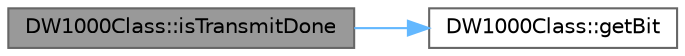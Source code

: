 digraph "DW1000Class::isTransmitDone"
{
 // LATEX_PDF_SIZE
  bgcolor="transparent";
  edge [fontname=Helvetica,fontsize=10,labelfontname=Helvetica,labelfontsize=10];
  node [fontname=Helvetica,fontsize=10,shape=box,height=0.2,width=0.4];
  rankdir="LR";
  Node1 [id="Node000001",label="DW1000Class::isTransmitDone",height=0.2,width=0.4,color="gray40", fillcolor="grey60", style="filled", fontcolor="black",tooltip=" "];
  Node1 -> Node2 [id="edge2_Node000001_Node000002",color="steelblue1",style="solid",tooltip=" "];
  Node2 [id="Node000002",label="DW1000Class::getBit",height=0.2,width=0.4,color="grey40", fillcolor="white", style="filled",URL="$class_d_w1000_class.html#accae9d26cbdbe3f11ad5dc7ccb61256e",tooltip=" "];
}
